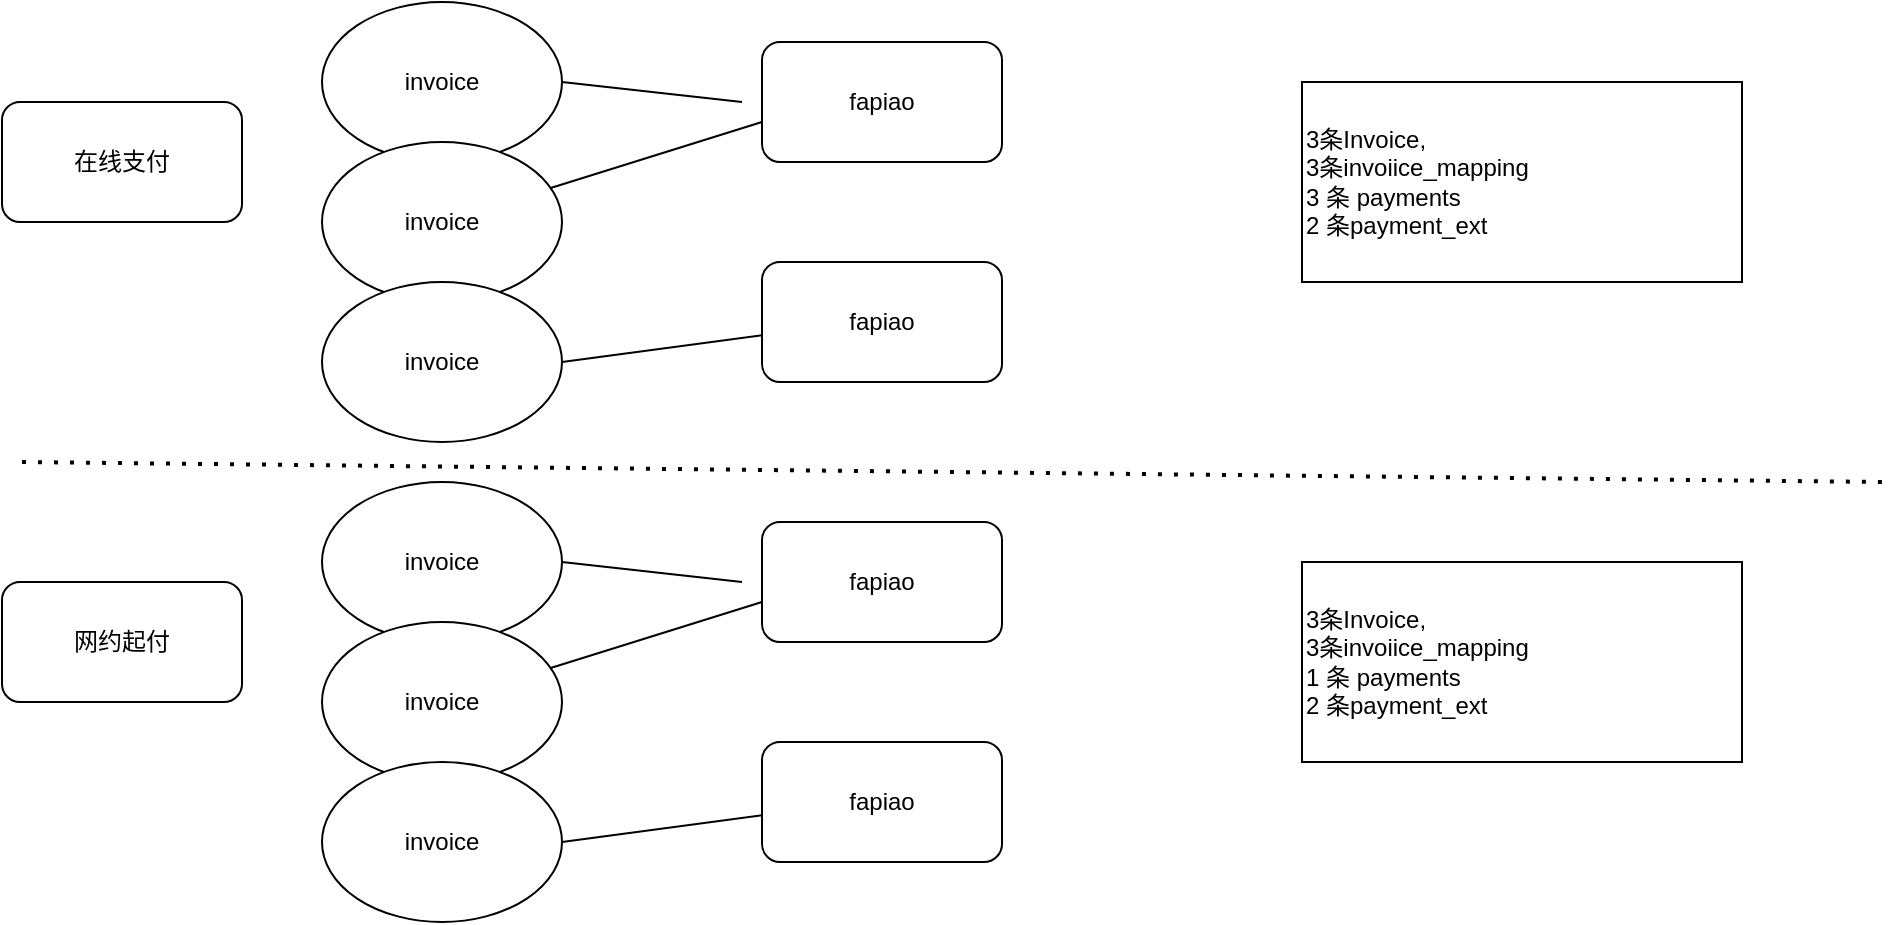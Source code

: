 <mxfile version="20.6.2" type="github">
  <diagram id="C0yayZv4k0TcQMVe-jz0" name="Page-1">
    <mxGraphModel dx="1182" dy="754" grid="1" gridSize="10" guides="1" tooltips="1" connect="1" arrows="1" fold="1" page="1" pageScale="1" pageWidth="10000" pageHeight="10000" math="0" shadow="0">
      <root>
        <mxCell id="0" />
        <mxCell id="1" parent="0" />
        <mxCell id="6DWcdr0xD9LubEE5cb2S-1" value="invoice" style="ellipse;whiteSpace=wrap;html=1;" vertex="1" parent="1">
          <mxGeometry x="210" y="180" width="120" height="80" as="geometry" />
        </mxCell>
        <mxCell id="6DWcdr0xD9LubEE5cb2S-2" value="invoice" style="ellipse;whiteSpace=wrap;html=1;" vertex="1" parent="1">
          <mxGeometry x="210" y="250" width="120" height="80" as="geometry" />
        </mxCell>
        <mxCell id="6DWcdr0xD9LubEE5cb2S-3" value="invoice" style="ellipse;whiteSpace=wrap;html=1;" vertex="1" parent="1">
          <mxGeometry x="210" y="320" width="120" height="80" as="geometry" />
        </mxCell>
        <mxCell id="6DWcdr0xD9LubEE5cb2S-4" value="" style="endArrow=none;html=1;rounded=0;exitX=1;exitY=0.5;exitDx=0;exitDy=0;" edge="1" parent="1" source="6DWcdr0xD9LubEE5cb2S-1">
          <mxGeometry width="50" height="50" relative="1" as="geometry">
            <mxPoint x="350" y="260" as="sourcePoint" />
            <mxPoint x="420" y="230" as="targetPoint" />
          </mxGeometry>
        </mxCell>
        <mxCell id="6DWcdr0xD9LubEE5cb2S-5" value="" style="endArrow=none;html=1;rounded=0;" edge="1" parent="1" source="6DWcdr0xD9LubEE5cb2S-2">
          <mxGeometry width="50" height="50" relative="1" as="geometry">
            <mxPoint x="330" y="240" as="sourcePoint" />
            <mxPoint x="430" y="240" as="targetPoint" />
          </mxGeometry>
        </mxCell>
        <mxCell id="6DWcdr0xD9LubEE5cb2S-6" value="" style="endArrow=none;html=1;rounded=0;exitX=1;exitY=0.5;exitDx=0;exitDy=0;" edge="1" parent="1" source="6DWcdr0xD9LubEE5cb2S-3">
          <mxGeometry width="50" height="50" relative="1" as="geometry">
            <mxPoint x="320.0" y="349.04" as="sourcePoint" />
            <mxPoint x="480" y="340" as="targetPoint" />
          </mxGeometry>
        </mxCell>
        <mxCell id="6DWcdr0xD9LubEE5cb2S-7" value="fapiao" style="rounded=1;whiteSpace=wrap;html=1;" vertex="1" parent="1">
          <mxGeometry x="430" y="200" width="120" height="60" as="geometry" />
        </mxCell>
        <mxCell id="6DWcdr0xD9LubEE5cb2S-8" value="fapiao" style="rounded=1;whiteSpace=wrap;html=1;" vertex="1" parent="1">
          <mxGeometry x="430" y="310" width="120" height="60" as="geometry" />
        </mxCell>
        <mxCell id="6DWcdr0xD9LubEE5cb2S-9" value="3条Invoice,&lt;br&gt;3条invoiice_mapping&lt;br&gt;3 条 payments&lt;br&gt;&lt;div style=&quot;&quot;&gt;&lt;span style=&quot;background-color: initial;&quot;&gt;2 条payment_ext&lt;/span&gt;&lt;/div&gt;" style="rounded=0;whiteSpace=wrap;html=1;align=left;" vertex="1" parent="1">
          <mxGeometry x="700" y="220" width="220" height="100" as="geometry" />
        </mxCell>
        <mxCell id="6DWcdr0xD9LubEE5cb2S-10" value="invoice" style="ellipse;whiteSpace=wrap;html=1;" vertex="1" parent="1">
          <mxGeometry x="210" y="420" width="120" height="80" as="geometry" />
        </mxCell>
        <mxCell id="6DWcdr0xD9LubEE5cb2S-11" value="invoice" style="ellipse;whiteSpace=wrap;html=1;" vertex="1" parent="1">
          <mxGeometry x="210" y="490" width="120" height="80" as="geometry" />
        </mxCell>
        <mxCell id="6DWcdr0xD9LubEE5cb2S-12" value="invoice" style="ellipse;whiteSpace=wrap;html=1;" vertex="1" parent="1">
          <mxGeometry x="210" y="560" width="120" height="80" as="geometry" />
        </mxCell>
        <mxCell id="6DWcdr0xD9LubEE5cb2S-13" value="" style="endArrow=none;html=1;rounded=0;exitX=1;exitY=0.5;exitDx=0;exitDy=0;" edge="1" parent="1" source="6DWcdr0xD9LubEE5cb2S-10">
          <mxGeometry width="50" height="50" relative="1" as="geometry">
            <mxPoint x="350" y="500" as="sourcePoint" />
            <mxPoint x="420" y="470" as="targetPoint" />
          </mxGeometry>
        </mxCell>
        <mxCell id="6DWcdr0xD9LubEE5cb2S-14" value="" style="endArrow=none;html=1;rounded=0;" edge="1" parent="1" source="6DWcdr0xD9LubEE5cb2S-11">
          <mxGeometry width="50" height="50" relative="1" as="geometry">
            <mxPoint x="330" y="480" as="sourcePoint" />
            <mxPoint x="430" y="480" as="targetPoint" />
          </mxGeometry>
        </mxCell>
        <mxCell id="6DWcdr0xD9LubEE5cb2S-15" value="" style="endArrow=none;html=1;rounded=0;exitX=1;exitY=0.5;exitDx=0;exitDy=0;" edge="1" parent="1" source="6DWcdr0xD9LubEE5cb2S-12">
          <mxGeometry width="50" height="50" relative="1" as="geometry">
            <mxPoint x="320.0" y="589.04" as="sourcePoint" />
            <mxPoint x="480" y="580" as="targetPoint" />
          </mxGeometry>
        </mxCell>
        <mxCell id="6DWcdr0xD9LubEE5cb2S-16" value="fapiao" style="rounded=1;whiteSpace=wrap;html=1;" vertex="1" parent="1">
          <mxGeometry x="430" y="440" width="120" height="60" as="geometry" />
        </mxCell>
        <mxCell id="6DWcdr0xD9LubEE5cb2S-17" value="fapiao" style="rounded=1;whiteSpace=wrap;html=1;" vertex="1" parent="1">
          <mxGeometry x="430" y="550" width="120" height="60" as="geometry" />
        </mxCell>
        <mxCell id="6DWcdr0xD9LubEE5cb2S-18" value="3条Invoice,&lt;br&gt;3条invoiice_mapping&lt;br&gt;1 条 payments&lt;br&gt;&lt;div style=&quot;&quot;&gt;&lt;span style=&quot;background-color: initial;&quot;&gt;2 条payment_ext&lt;/span&gt;&lt;/div&gt;" style="rounded=0;whiteSpace=wrap;html=1;align=left;" vertex="1" parent="1">
          <mxGeometry x="700" y="460" width="220" height="100" as="geometry" />
        </mxCell>
        <mxCell id="6DWcdr0xD9LubEE5cb2S-21" value="" style="endArrow=none;dashed=1;html=1;dashPattern=1 3;strokeWidth=2;rounded=0;" edge="1" parent="1">
          <mxGeometry width="50" height="50" relative="1" as="geometry">
            <mxPoint x="60" y="410" as="sourcePoint" />
            <mxPoint x="990" y="420" as="targetPoint" />
          </mxGeometry>
        </mxCell>
        <mxCell id="6DWcdr0xD9LubEE5cb2S-22" value="在线支付" style="rounded=1;whiteSpace=wrap;html=1;" vertex="1" parent="1">
          <mxGeometry x="50" y="230" width="120" height="60" as="geometry" />
        </mxCell>
        <mxCell id="6DWcdr0xD9LubEE5cb2S-23" value="网约起付" style="rounded=1;whiteSpace=wrap;html=1;" vertex="1" parent="1">
          <mxGeometry x="50" y="470" width="120" height="60" as="geometry" />
        </mxCell>
      </root>
    </mxGraphModel>
  </diagram>
</mxfile>

